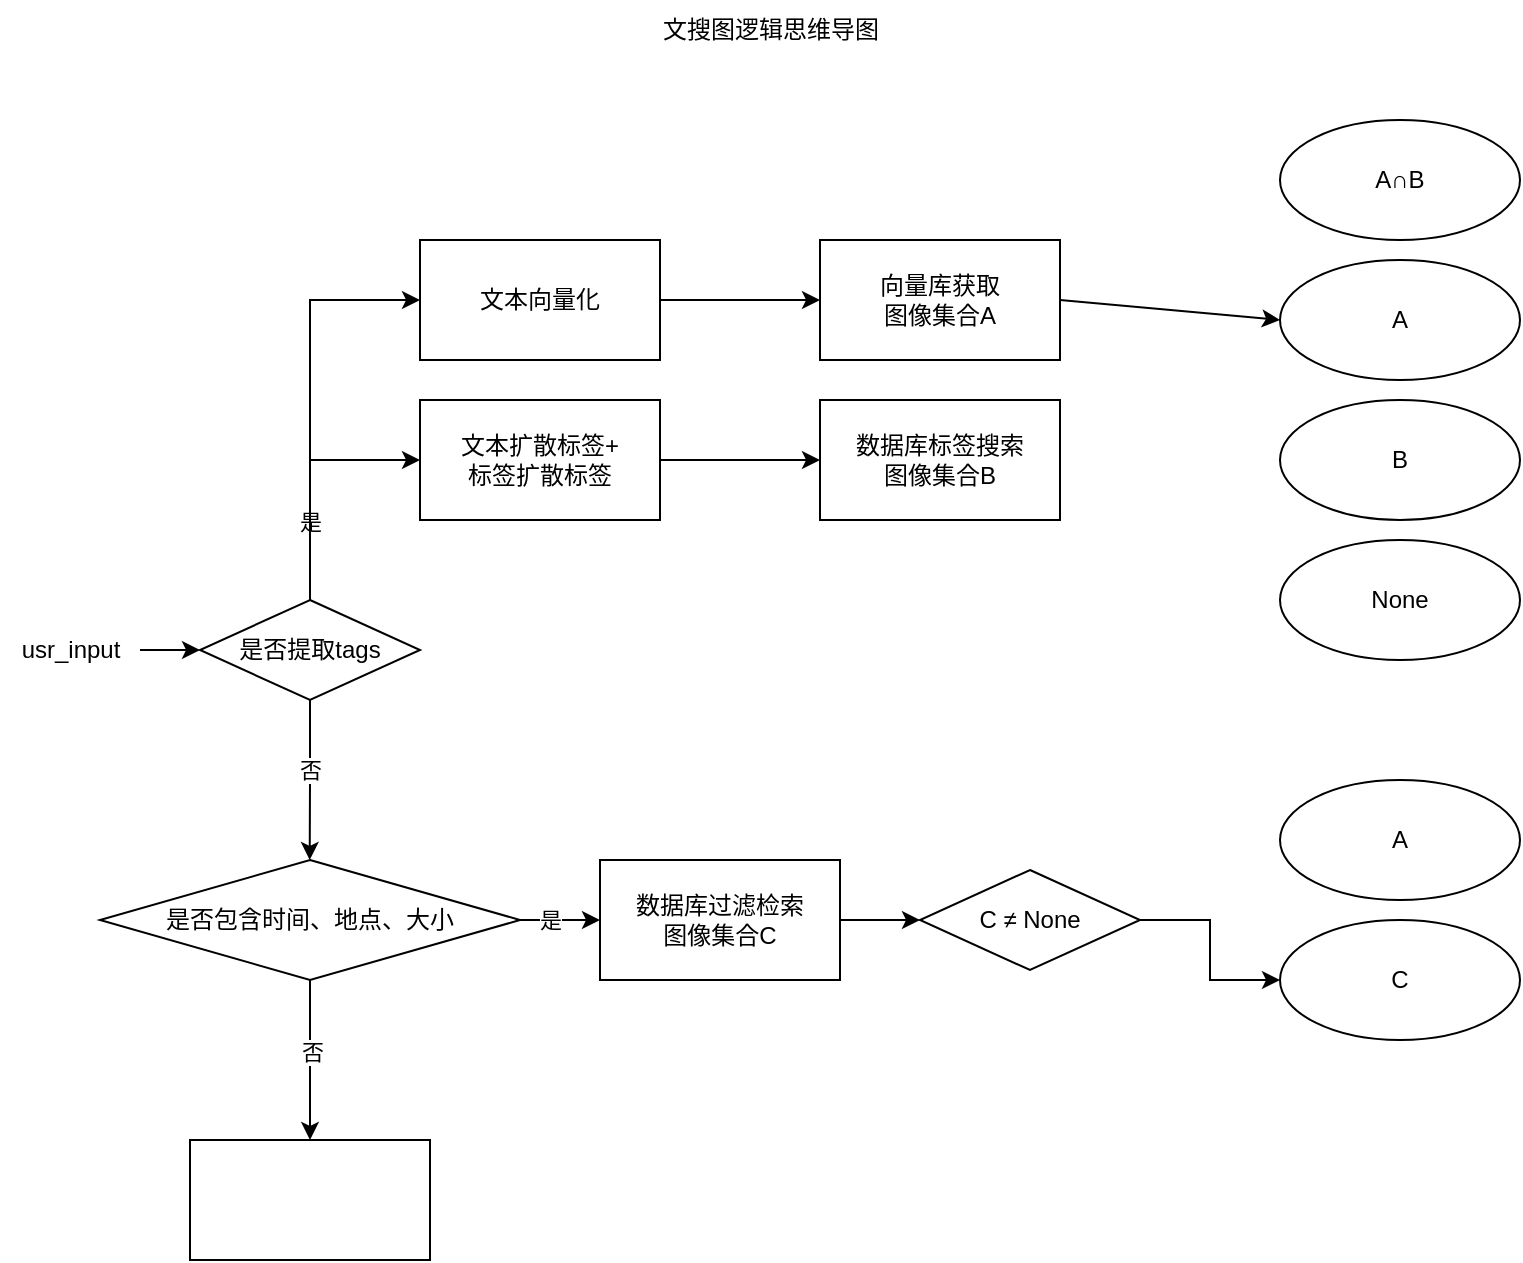 <mxfile version="27.0.1">
  <diagram name="第 1 页" id="8cUD26Yetb1TmtzEOfsv">
    <mxGraphModel dx="938" dy="487" grid="1" gridSize="10" guides="1" tooltips="1" connect="1" arrows="1" fold="1" page="1" pageScale="1" pageWidth="827" pageHeight="1169" math="0" shadow="0">
      <root>
        <mxCell id="0" />
        <mxCell id="1" parent="0" />
        <mxCell id="WrvPejiIo_XA222zAKY5-2" value="文搜图逻辑思维导图" style="text;html=1;align=center;verticalAlign=middle;resizable=0;points=[];autosize=1;strokeColor=none;fillColor=none;" vertex="1" parent="1">
          <mxGeometry x="330" width="130" height="30" as="geometry" />
        </mxCell>
        <mxCell id="WrvPejiIo_XA222zAKY5-10" style="edgeStyle=orthogonalEdgeStyle;rounded=0;orthogonalLoop=1;jettySize=auto;html=1;entryX=0;entryY=0.5;entryDx=0;entryDy=0;" edge="1" parent="1" source="WrvPejiIo_XA222zAKY5-3" target="WrvPejiIo_XA222zAKY5-9">
          <mxGeometry relative="1" as="geometry" />
        </mxCell>
        <mxCell id="WrvPejiIo_XA222zAKY5-3" value="usr_input" style="text;html=1;align=center;verticalAlign=middle;resizable=0;points=[];autosize=1;strokeColor=none;fillColor=none;" vertex="1" parent="1">
          <mxGeometry x="10" y="310" width="70" height="30" as="geometry" />
        </mxCell>
        <mxCell id="WrvPejiIo_XA222zAKY5-13" value="" style="edgeStyle=orthogonalEdgeStyle;rounded=0;orthogonalLoop=1;jettySize=auto;html=1;entryX=0;entryY=0.5;entryDx=0;entryDy=0;" edge="1" parent="1" source="WrvPejiIo_XA222zAKY5-9" target="WrvPejiIo_XA222zAKY5-15">
          <mxGeometry relative="1" as="geometry">
            <mxPoint x="165" y="225" as="targetPoint" />
          </mxGeometry>
        </mxCell>
        <mxCell id="WrvPejiIo_XA222zAKY5-14" value="是" style="edgeLabel;html=1;align=center;verticalAlign=middle;resizable=0;points=[];" vertex="1" connectable="0" parent="WrvPejiIo_XA222zAKY5-13">
          <mxGeometry x="-0.145" relative="1" as="geometry">
            <mxPoint y="48" as="offset" />
          </mxGeometry>
        </mxCell>
        <mxCell id="WrvPejiIo_XA222zAKY5-17" style="edgeStyle=orthogonalEdgeStyle;rounded=0;orthogonalLoop=1;jettySize=auto;html=1;exitX=0.5;exitY=0;exitDx=0;exitDy=0;entryX=0;entryY=0.5;entryDx=0;entryDy=0;" edge="1" parent="1" source="WrvPejiIo_XA222zAKY5-9" target="WrvPejiIo_XA222zAKY5-16">
          <mxGeometry relative="1" as="geometry" />
        </mxCell>
        <mxCell id="WrvPejiIo_XA222zAKY5-26" style="edgeStyle=orthogonalEdgeStyle;rounded=0;orthogonalLoop=1;jettySize=auto;html=1;exitX=0.5;exitY=1;exitDx=0;exitDy=0;" edge="1" parent="1" source="WrvPejiIo_XA222zAKY5-9">
          <mxGeometry relative="1" as="geometry">
            <mxPoint x="164.857" y="430" as="targetPoint" />
          </mxGeometry>
        </mxCell>
        <mxCell id="WrvPejiIo_XA222zAKY5-27" value="否" style="edgeLabel;html=1;align=center;verticalAlign=middle;resizable=0;points=[];" vertex="1" connectable="0" parent="WrvPejiIo_XA222zAKY5-26">
          <mxGeometry x="-0.139" relative="1" as="geometry">
            <mxPoint as="offset" />
          </mxGeometry>
        </mxCell>
        <mxCell id="WrvPejiIo_XA222zAKY5-9" value="是否提取tags" style="rhombus;whiteSpace=wrap;html=1;" vertex="1" parent="1">
          <mxGeometry x="110" y="300" width="110" height="50" as="geometry" />
        </mxCell>
        <mxCell id="WrvPejiIo_XA222zAKY5-19" value="" style="edgeStyle=orthogonalEdgeStyle;rounded=0;orthogonalLoop=1;jettySize=auto;html=1;" edge="1" parent="1" source="WrvPejiIo_XA222zAKY5-15" target="WrvPejiIo_XA222zAKY5-18">
          <mxGeometry relative="1" as="geometry" />
        </mxCell>
        <mxCell id="WrvPejiIo_XA222zAKY5-15" value="文本向量化" style="rounded=0;whiteSpace=wrap;html=1;" vertex="1" parent="1">
          <mxGeometry x="220" y="120" width="120" height="60" as="geometry" />
        </mxCell>
        <mxCell id="WrvPejiIo_XA222zAKY5-22" value="" style="edgeStyle=orthogonalEdgeStyle;rounded=0;orthogonalLoop=1;jettySize=auto;html=1;" edge="1" parent="1" source="WrvPejiIo_XA222zAKY5-16" target="WrvPejiIo_XA222zAKY5-21">
          <mxGeometry relative="1" as="geometry" />
        </mxCell>
        <mxCell id="WrvPejiIo_XA222zAKY5-16" value="文本扩散标签+&lt;br&gt;标签扩散标签" style="rounded=0;whiteSpace=wrap;html=1;" vertex="1" parent="1">
          <mxGeometry x="220" y="200" width="120" height="60" as="geometry" />
        </mxCell>
        <mxCell id="WrvPejiIo_XA222zAKY5-71" style="rounded=0;orthogonalLoop=1;jettySize=auto;html=1;exitX=1;exitY=0.5;exitDx=0;exitDy=0;entryX=0;entryY=0.5;entryDx=0;entryDy=0;" edge="1" parent="1" source="WrvPejiIo_XA222zAKY5-18" target="WrvPejiIo_XA222zAKY5-61">
          <mxGeometry relative="1" as="geometry">
            <mxPoint x="620" y="120" as="targetPoint" />
          </mxGeometry>
        </mxCell>
        <mxCell id="WrvPejiIo_XA222zAKY5-18" value="向量库获取&lt;br&gt;图像集合A" style="whiteSpace=wrap;html=1;rounded=0;" vertex="1" parent="1">
          <mxGeometry x="420" y="120" width="120" height="60" as="geometry" />
        </mxCell>
        <mxCell id="WrvPejiIo_XA222zAKY5-21" value="数据库标签搜索&lt;br&gt;图像集合B" style="whiteSpace=wrap;html=1;rounded=0;" vertex="1" parent="1">
          <mxGeometry x="420" y="200" width="120" height="60" as="geometry" />
        </mxCell>
        <mxCell id="WrvPejiIo_XA222zAKY5-46" value="A∩B" style="ellipse;whiteSpace=wrap;html=1;flipH=1;flipV=1;" vertex="1" parent="1">
          <mxGeometry x="650" y="60" width="120" height="60" as="geometry" />
        </mxCell>
        <mxCell id="WrvPejiIo_XA222zAKY5-61" value="A" style="ellipse;whiteSpace=wrap;html=1;flipH=1;flipV=1;" vertex="1" parent="1">
          <mxGeometry x="650" y="130" width="120" height="60" as="geometry" />
        </mxCell>
        <mxCell id="WrvPejiIo_XA222zAKY5-62" value="B" style="ellipse;whiteSpace=wrap;html=1;flipH=1;flipV=1;" vertex="1" parent="1">
          <mxGeometry x="650" y="200" width="120" height="60" as="geometry" />
        </mxCell>
        <mxCell id="WrvPejiIo_XA222zAKY5-63" value="None" style="ellipse;whiteSpace=wrap;html=1;flipH=1;flipV=1;" vertex="1" parent="1">
          <mxGeometry x="650" y="270" width="120" height="60" as="geometry" />
        </mxCell>
        <mxCell id="WrvPejiIo_XA222zAKY5-66" value="" style="edgeStyle=orthogonalEdgeStyle;rounded=0;orthogonalLoop=1;jettySize=auto;html=1;" edge="1" parent="1" source="WrvPejiIo_XA222zAKY5-64" target="WrvPejiIo_XA222zAKY5-65">
          <mxGeometry relative="1" as="geometry" />
        </mxCell>
        <mxCell id="WrvPejiIo_XA222zAKY5-81" value="是" style="edgeLabel;html=1;align=center;verticalAlign=middle;resizable=0;points=[];" vertex="1" connectable="0" parent="WrvPejiIo_XA222zAKY5-66">
          <mxGeometry x="-0.105" relative="1" as="geometry">
            <mxPoint x="-3" as="offset" />
          </mxGeometry>
        </mxCell>
        <mxCell id="WrvPejiIo_XA222zAKY5-83" value="" style="edgeStyle=orthogonalEdgeStyle;rounded=0;orthogonalLoop=1;jettySize=auto;html=1;" edge="1" parent="1" source="WrvPejiIo_XA222zAKY5-64" target="WrvPejiIo_XA222zAKY5-82">
          <mxGeometry relative="1" as="geometry" />
        </mxCell>
        <mxCell id="WrvPejiIo_XA222zAKY5-84" value="否" style="edgeLabel;html=1;align=center;verticalAlign=middle;resizable=0;points=[];" vertex="1" connectable="0" parent="WrvPejiIo_XA222zAKY5-83">
          <mxGeometry x="-0.108" y="1" relative="1" as="geometry">
            <mxPoint as="offset" />
          </mxGeometry>
        </mxCell>
        <mxCell id="WrvPejiIo_XA222zAKY5-64" value="是否包含时间、地点、大小" style="rhombus;whiteSpace=wrap;html=1;" vertex="1" parent="1">
          <mxGeometry x="60" y="430" width="210" height="60" as="geometry" />
        </mxCell>
        <mxCell id="WrvPejiIo_XA222zAKY5-74" value="" style="edgeStyle=orthogonalEdgeStyle;rounded=0;orthogonalLoop=1;jettySize=auto;html=1;" edge="1" parent="1" source="WrvPejiIo_XA222zAKY5-65" target="WrvPejiIo_XA222zAKY5-73">
          <mxGeometry relative="1" as="geometry" />
        </mxCell>
        <mxCell id="WrvPejiIo_XA222zAKY5-65" value="数据库过滤检索&lt;br&gt;图像集合C" style="whiteSpace=wrap;html=1;" vertex="1" parent="1">
          <mxGeometry x="310" y="430" width="120" height="60" as="geometry" />
        </mxCell>
        <mxCell id="WrvPejiIo_XA222zAKY5-68" value="C" style="ellipse;whiteSpace=wrap;html=1;flipH=1;flipV=1;" vertex="1" parent="1">
          <mxGeometry x="650" y="460" width="120" height="60" as="geometry" />
        </mxCell>
        <mxCell id="WrvPejiIo_XA222zAKY5-70" value="A" style="ellipse;whiteSpace=wrap;html=1;flipH=1;flipV=1;" vertex="1" parent="1">
          <mxGeometry x="650" y="390" width="120" height="60" as="geometry" />
        </mxCell>
        <mxCell id="WrvPejiIo_XA222zAKY5-79" style="edgeStyle=orthogonalEdgeStyle;rounded=0;orthogonalLoop=1;jettySize=auto;html=1;exitX=1;exitY=0.5;exitDx=0;exitDy=0;entryX=0;entryY=0.5;entryDx=0;entryDy=0;" edge="1" parent="1" source="WrvPejiIo_XA222zAKY5-73" target="WrvPejiIo_XA222zAKY5-68">
          <mxGeometry relative="1" as="geometry" />
        </mxCell>
        <mxCell id="WrvPejiIo_XA222zAKY5-73" value="C ≠ None" style="rhombus;whiteSpace=wrap;html=1;" vertex="1" parent="1">
          <mxGeometry x="470" y="435" width="110" height="50" as="geometry" />
        </mxCell>
        <mxCell id="WrvPejiIo_XA222zAKY5-82" value="" style="whiteSpace=wrap;html=1;" vertex="1" parent="1">
          <mxGeometry x="105" y="570" width="120" height="60" as="geometry" />
        </mxCell>
      </root>
    </mxGraphModel>
  </diagram>
</mxfile>

